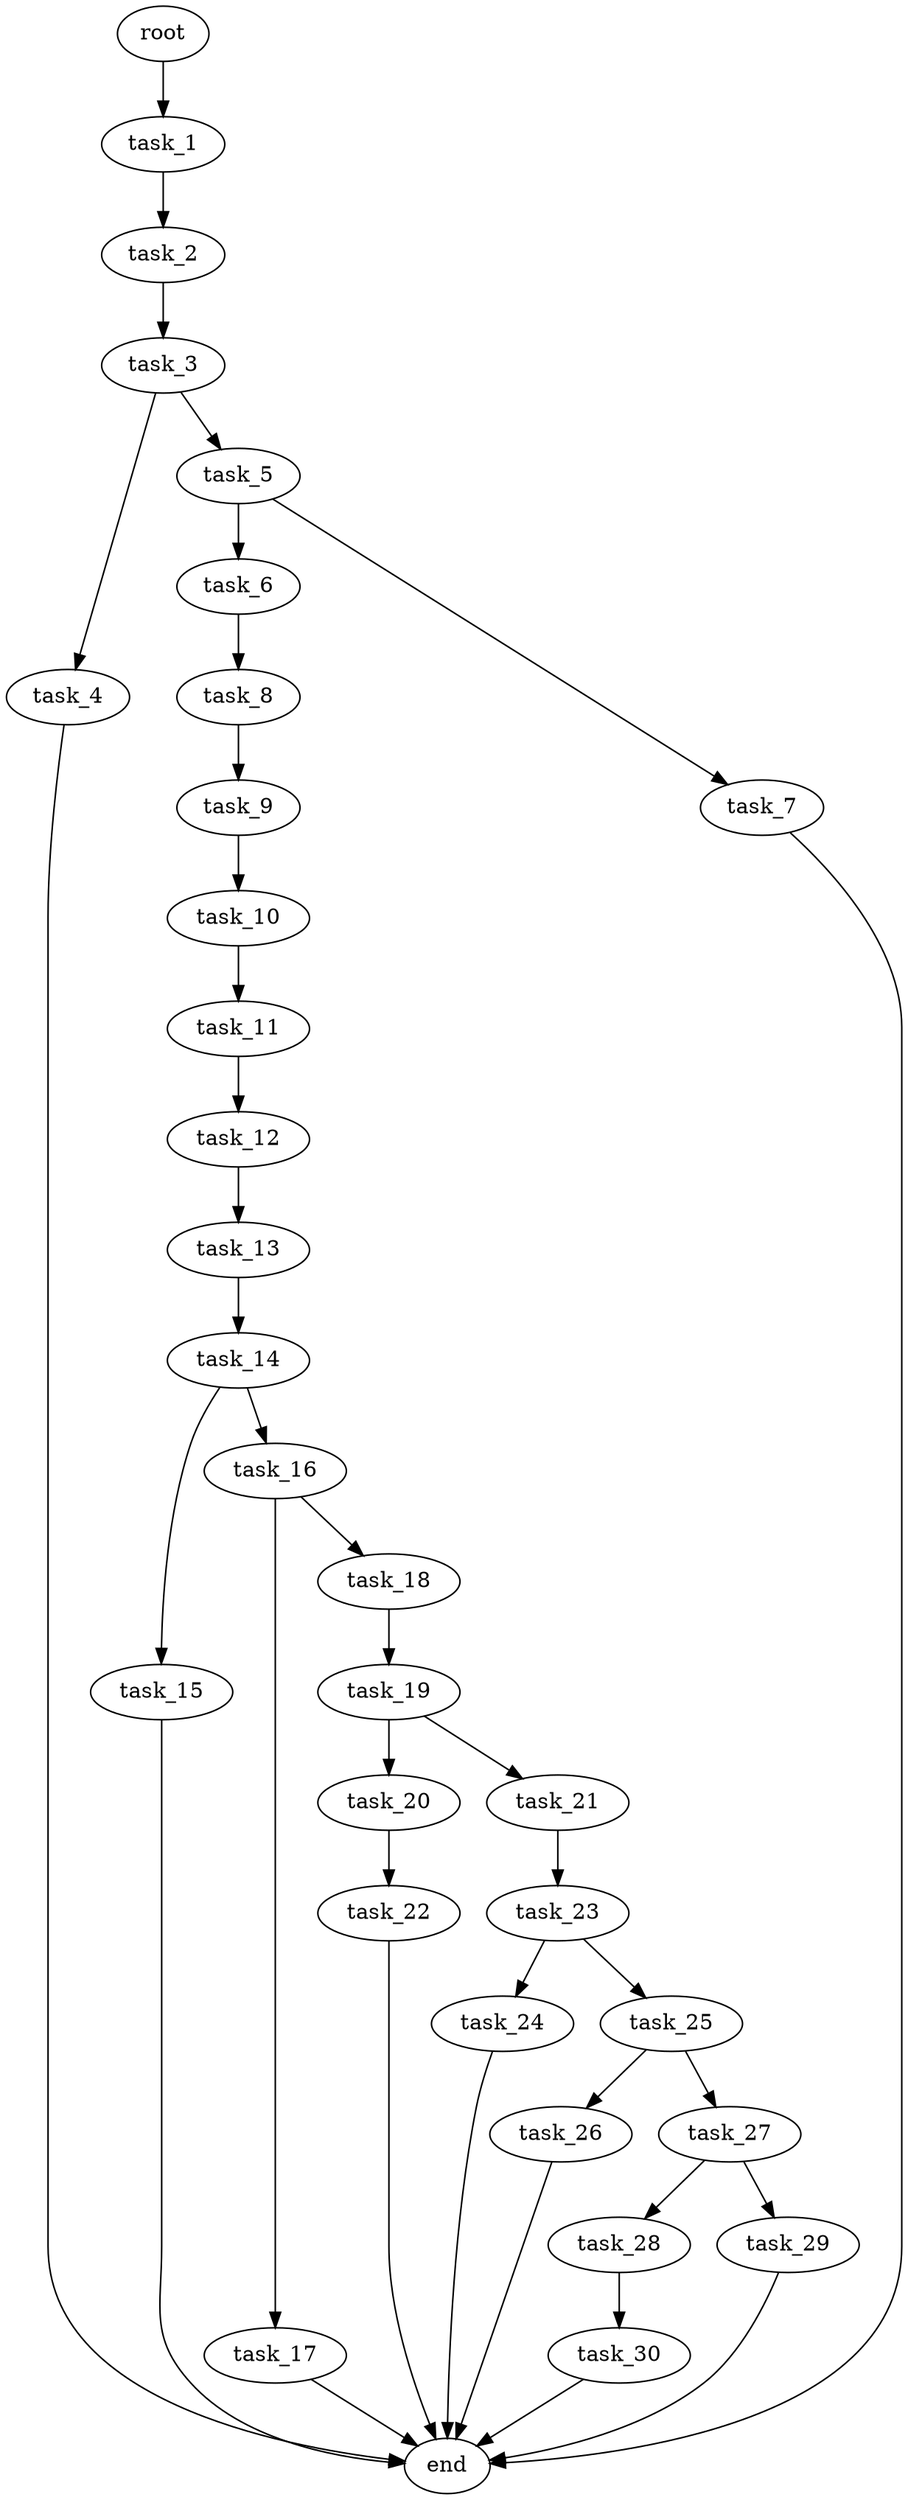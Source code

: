 digraph G {
  root [size="0.000000e+00"];
  task_1 [size="3.824327e+10"];
  task_2 [size="1.796478e+10"];
  task_3 [size="2.338670e+10"];
  task_4 [size="6.453903e+10"];
  task_5 [size="3.591570e+10"];
  task_6 [size="8.251027e+09"];
  task_7 [size="8.426191e+10"];
  task_8 [size="5.128397e+10"];
  task_9 [size="6.436900e+10"];
  task_10 [size="7.858947e+10"];
  task_11 [size="9.266133e+10"];
  task_12 [size="9.849927e+09"];
  task_13 [size="7.144154e+09"];
  task_14 [size="3.837756e+09"];
  task_15 [size="2.003866e+10"];
  task_16 [size="1.967267e+10"];
  task_17 [size="3.293084e+10"];
  task_18 [size="3.027853e+10"];
  task_19 [size="8.155832e+10"];
  task_20 [size="6.835710e+10"];
  task_21 [size="2.745371e+10"];
  task_22 [size="7.056721e+10"];
  task_23 [size="9.979959e+10"];
  task_24 [size="9.984053e+10"];
  task_25 [size="7.524081e+10"];
  task_26 [size="7.398470e+10"];
  task_27 [size="9.123913e+10"];
  task_28 [size="8.633025e+08"];
  task_29 [size="2.995442e+10"];
  task_30 [size="8.223266e+10"];
  end [size="0.000000e+00"];

  root -> task_1 [size="1.000000e-12"];
  task_1 -> task_2 [size="1.796478e+08"];
  task_2 -> task_3 [size="2.338670e+08"];
  task_3 -> task_4 [size="6.453903e+08"];
  task_3 -> task_5 [size="3.591570e+08"];
  task_4 -> end [size="1.000000e-12"];
  task_5 -> task_6 [size="8.251027e+07"];
  task_5 -> task_7 [size="8.426191e+08"];
  task_6 -> task_8 [size="5.128397e+08"];
  task_7 -> end [size="1.000000e-12"];
  task_8 -> task_9 [size="6.436900e+08"];
  task_9 -> task_10 [size="7.858947e+08"];
  task_10 -> task_11 [size="9.266133e+08"];
  task_11 -> task_12 [size="9.849927e+07"];
  task_12 -> task_13 [size="7.144154e+07"];
  task_13 -> task_14 [size="3.837756e+07"];
  task_14 -> task_15 [size="2.003866e+08"];
  task_14 -> task_16 [size="1.967267e+08"];
  task_15 -> end [size="1.000000e-12"];
  task_16 -> task_17 [size="3.293084e+08"];
  task_16 -> task_18 [size="3.027853e+08"];
  task_17 -> end [size="1.000000e-12"];
  task_18 -> task_19 [size="8.155832e+08"];
  task_19 -> task_20 [size="6.835710e+08"];
  task_19 -> task_21 [size="2.745371e+08"];
  task_20 -> task_22 [size="7.056721e+08"];
  task_21 -> task_23 [size="9.979959e+08"];
  task_22 -> end [size="1.000000e-12"];
  task_23 -> task_24 [size="9.984053e+08"];
  task_23 -> task_25 [size="7.524081e+08"];
  task_24 -> end [size="1.000000e-12"];
  task_25 -> task_26 [size="7.398470e+08"];
  task_25 -> task_27 [size="9.123913e+08"];
  task_26 -> end [size="1.000000e-12"];
  task_27 -> task_28 [size="8.633025e+06"];
  task_27 -> task_29 [size="2.995442e+08"];
  task_28 -> task_30 [size="8.223266e+08"];
  task_29 -> end [size="1.000000e-12"];
  task_30 -> end [size="1.000000e-12"];
}
